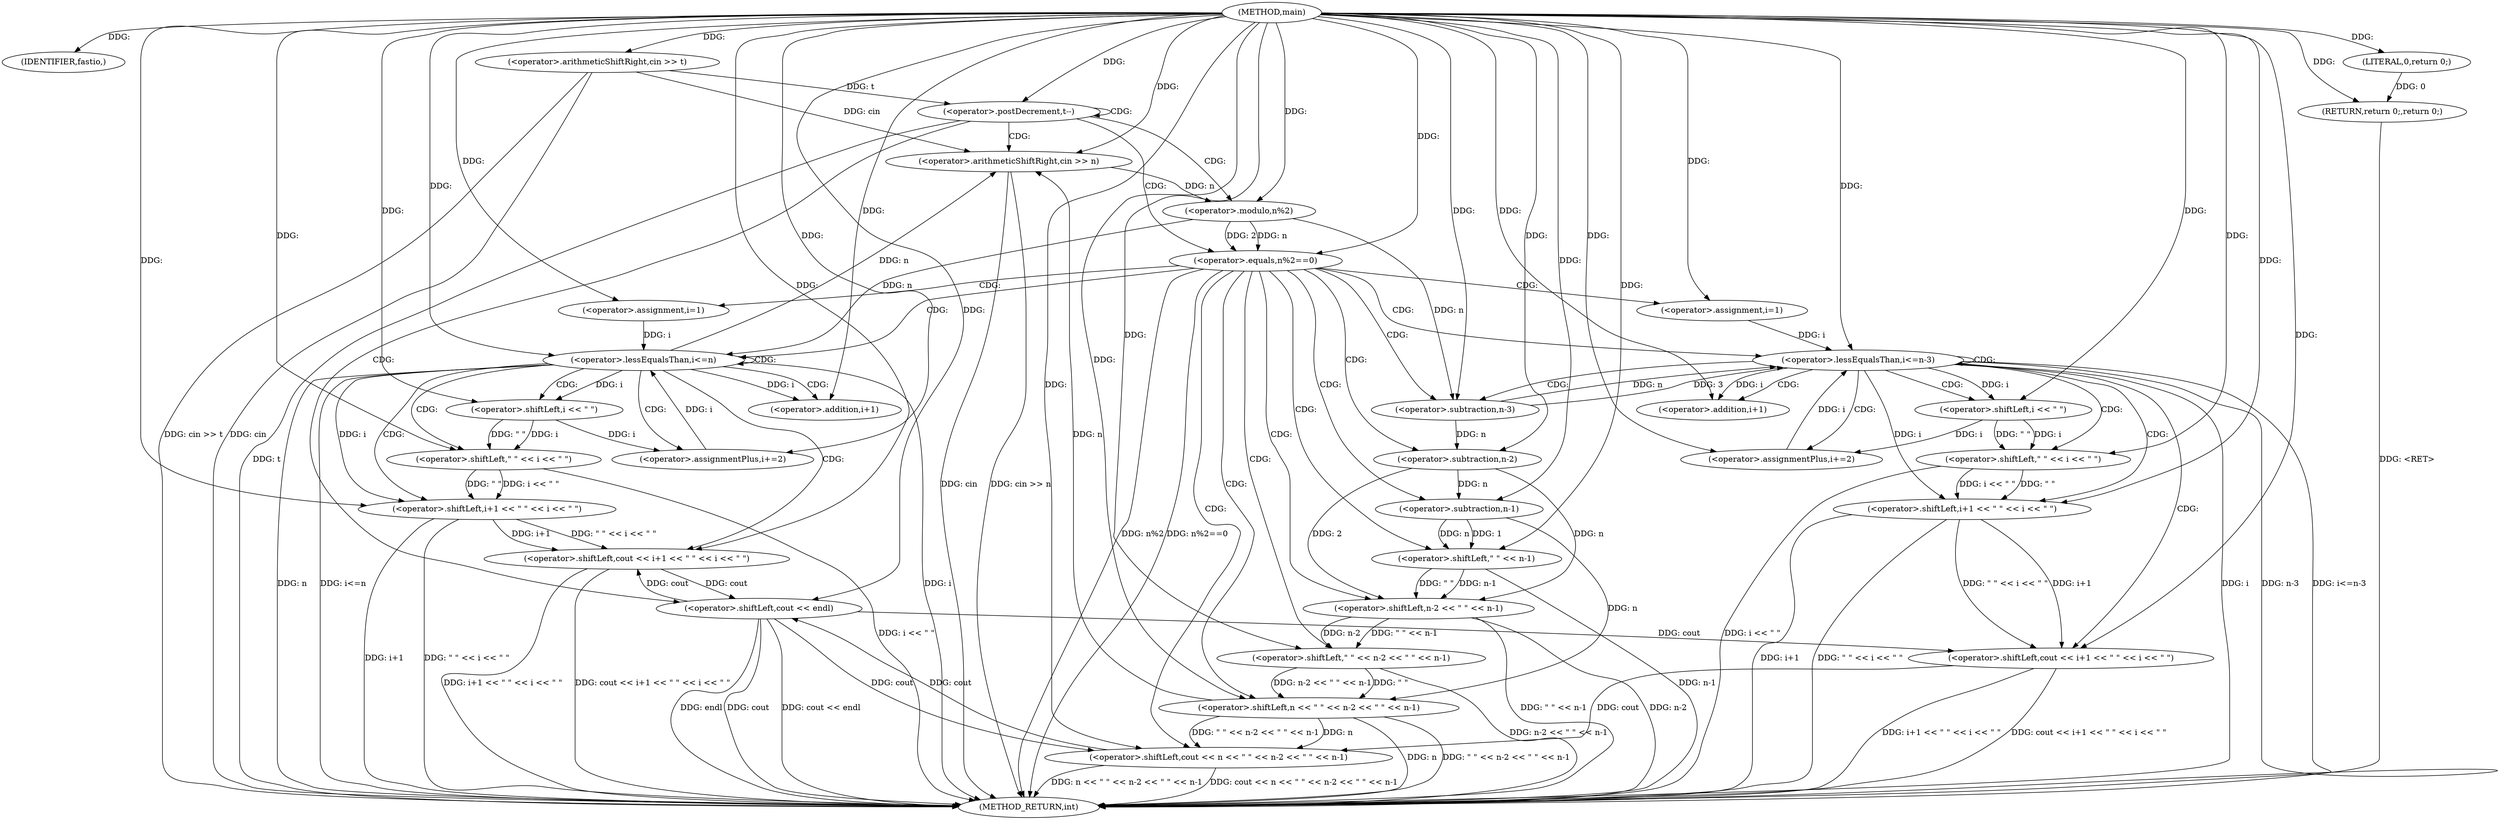 digraph "main" {  
"1000101" [label = "(METHOD,main)" ]
"1000193" [label = "(METHOD_RETURN,int)" ]
"1000103" [label = "(IDENTIFIER,fastio,)" ]
"1000105" [label = "(<operator>.arithmeticShiftRight,cin >> t)" ]
"1000191" [label = "(RETURN,return 0;,return 0;)" ]
"1000109" [label = "(<operator>.postDecrement,t--)" ]
"1000192" [label = "(LITERAL,0,return 0;)" ]
"1000113" [label = "(<operator>.arithmeticShiftRight,cin >> n)" ]
"1000188" [label = "(<operator>.shiftLeft,cout << endl)" ]
"1000117" [label = "(<operator>.equals,n%2==0)" ]
"1000118" [label = "(<operator>.modulo,n%2)" ]
"1000125" [label = "(<operator>.assignment,i=1)" ]
"1000128" [label = "(<operator>.lessEqualsThan,i<=n)" ]
"1000131" [label = "(<operator>.assignmentPlus,i+=2)" ]
"1000173" [label = "(<operator>.shiftLeft,cout << n << \" \" << n-2 << \" \" << n-1)" ]
"1000135" [label = "(<operator>.shiftLeft,cout << i+1 << \" \" << i << \" \")" ]
"1000150" [label = "(<operator>.assignment,i=1)" ]
"1000153" [label = "(<operator>.lessEqualsThan,i<=n-3)" ]
"1000158" [label = "(<operator>.assignmentPlus,i+=2)" ]
"1000162" [label = "(<operator>.shiftLeft,cout << i+1 << \" \" << i << \" \")" ]
"1000175" [label = "(<operator>.shiftLeft,n << \" \" << n-2 << \" \" << n-1)" ]
"1000137" [label = "(<operator>.shiftLeft,i+1 << \" \" << i << \" \")" ]
"1000155" [label = "(<operator>.subtraction,n-3)" ]
"1000177" [label = "(<operator>.shiftLeft,\" \" << n-2 << \" \" << n-1)" ]
"1000138" [label = "(<operator>.addition,i+1)" ]
"1000141" [label = "(<operator>.shiftLeft,\" \" << i << \" \")" ]
"1000164" [label = "(<operator>.shiftLeft,i+1 << \" \" << i << \" \")" ]
"1000179" [label = "(<operator>.shiftLeft,n-2 << \" \" << n-1)" ]
"1000143" [label = "(<operator>.shiftLeft,i << \" \")" ]
"1000165" [label = "(<operator>.addition,i+1)" ]
"1000168" [label = "(<operator>.shiftLeft,\" \" << i << \" \")" ]
"1000180" [label = "(<operator>.subtraction,n-2)" ]
"1000183" [label = "(<operator>.shiftLeft,\" \" << n-1)" ]
"1000170" [label = "(<operator>.shiftLeft,i << \" \")" ]
"1000185" [label = "(<operator>.subtraction,n-1)" ]
  "1000105" -> "1000193"  [ label = "DDG: cin"] 
  "1000105" -> "1000193"  [ label = "DDG: cin >> t"] 
  "1000109" -> "1000193"  [ label = "DDG: t"] 
  "1000113" -> "1000193"  [ label = "DDG: cin"] 
  "1000113" -> "1000193"  [ label = "DDG: cin >> n"] 
  "1000117" -> "1000193"  [ label = "DDG: n%2"] 
  "1000117" -> "1000193"  [ label = "DDG: n%2==0"] 
  "1000153" -> "1000193"  [ label = "DDG: i"] 
  "1000153" -> "1000193"  [ label = "DDG: n-3"] 
  "1000153" -> "1000193"  [ label = "DDG: i<=n-3"] 
  "1000175" -> "1000193"  [ label = "DDG: n"] 
  "1000179" -> "1000193"  [ label = "DDG: n-2"] 
  "1000183" -> "1000193"  [ label = "DDG: n-1"] 
  "1000179" -> "1000193"  [ label = "DDG: \" \" << n-1"] 
  "1000177" -> "1000193"  [ label = "DDG: n-2 << \" \" << n-1"] 
  "1000175" -> "1000193"  [ label = "DDG: \" \" << n-2 << \" \" << n-1"] 
  "1000173" -> "1000193"  [ label = "DDG: n << \" \" << n-2 << \" \" << n-1"] 
  "1000173" -> "1000193"  [ label = "DDG: cout << n << \" \" << n-2 << \" \" << n-1"] 
  "1000164" -> "1000193"  [ label = "DDG: i+1"] 
  "1000168" -> "1000193"  [ label = "DDG: i << \" \""] 
  "1000164" -> "1000193"  [ label = "DDG: \" \" << i << \" \""] 
  "1000162" -> "1000193"  [ label = "DDG: i+1 << \" \" << i << \" \""] 
  "1000162" -> "1000193"  [ label = "DDG: cout << i+1 << \" \" << i << \" \""] 
  "1000128" -> "1000193"  [ label = "DDG: i"] 
  "1000128" -> "1000193"  [ label = "DDG: n"] 
  "1000128" -> "1000193"  [ label = "DDG: i<=n"] 
  "1000188" -> "1000193"  [ label = "DDG: cout"] 
  "1000188" -> "1000193"  [ label = "DDG: cout << endl"] 
  "1000137" -> "1000193"  [ label = "DDG: i+1"] 
  "1000141" -> "1000193"  [ label = "DDG: i << \" \""] 
  "1000137" -> "1000193"  [ label = "DDG: \" \" << i << \" \""] 
  "1000135" -> "1000193"  [ label = "DDG: i+1 << \" \" << i << \" \""] 
  "1000135" -> "1000193"  [ label = "DDG: cout << i+1 << \" \" << i << \" \""] 
  "1000191" -> "1000193"  [ label = "DDG: <RET>"] 
  "1000188" -> "1000193"  [ label = "DDG: endl"] 
  "1000101" -> "1000103"  [ label = "DDG: "] 
  "1000192" -> "1000191"  [ label = "DDG: 0"] 
  "1000101" -> "1000191"  [ label = "DDG: "] 
  "1000101" -> "1000105"  [ label = "DDG: "] 
  "1000101" -> "1000192"  [ label = "DDG: "] 
  "1000105" -> "1000109"  [ label = "DDG: t"] 
  "1000101" -> "1000109"  [ label = "DDG: "] 
  "1000105" -> "1000113"  [ label = "DDG: cin"] 
  "1000101" -> "1000113"  [ label = "DDG: "] 
  "1000175" -> "1000113"  [ label = "DDG: n"] 
  "1000128" -> "1000113"  [ label = "DDG: n"] 
  "1000173" -> "1000188"  [ label = "DDG: cout"] 
  "1000135" -> "1000188"  [ label = "DDG: cout"] 
  "1000101" -> "1000188"  [ label = "DDG: "] 
  "1000118" -> "1000117"  [ label = "DDG: 2"] 
  "1000118" -> "1000117"  [ label = "DDG: n"] 
  "1000101" -> "1000117"  [ label = "DDG: "] 
  "1000113" -> "1000118"  [ label = "DDG: n"] 
  "1000101" -> "1000118"  [ label = "DDG: "] 
  "1000101" -> "1000125"  [ label = "DDG: "] 
  "1000101" -> "1000131"  [ label = "DDG: "] 
  "1000125" -> "1000128"  [ label = "DDG: i"] 
  "1000131" -> "1000128"  [ label = "DDG: i"] 
  "1000101" -> "1000128"  [ label = "DDG: "] 
  "1000118" -> "1000128"  [ label = "DDG: n"] 
  "1000143" -> "1000131"  [ label = "DDG: i"] 
  "1000101" -> "1000150"  [ label = "DDG: "] 
  "1000101" -> "1000158"  [ label = "DDG: "] 
  "1000162" -> "1000173"  [ label = "DDG: cout"] 
  "1000188" -> "1000173"  [ label = "DDG: cout"] 
  "1000101" -> "1000173"  [ label = "DDG: "] 
  "1000175" -> "1000173"  [ label = "DDG: n"] 
  "1000175" -> "1000173"  [ label = "DDG: \" \" << n-2 << \" \" << n-1"] 
  "1000188" -> "1000135"  [ label = "DDG: cout"] 
  "1000101" -> "1000135"  [ label = "DDG: "] 
  "1000137" -> "1000135"  [ label = "DDG: \" \" << i << \" \""] 
  "1000137" -> "1000135"  [ label = "DDG: i+1"] 
  "1000150" -> "1000153"  [ label = "DDG: i"] 
  "1000158" -> "1000153"  [ label = "DDG: i"] 
  "1000101" -> "1000153"  [ label = "DDG: "] 
  "1000155" -> "1000153"  [ label = "DDG: n"] 
  "1000155" -> "1000153"  [ label = "DDG: 3"] 
  "1000170" -> "1000158"  [ label = "DDG: i"] 
  "1000185" -> "1000175"  [ label = "DDG: n"] 
  "1000101" -> "1000175"  [ label = "DDG: "] 
  "1000177" -> "1000175"  [ label = "DDG: n-2 << \" \" << n-1"] 
  "1000177" -> "1000175"  [ label = "DDG: \" \""] 
  "1000128" -> "1000137"  [ label = "DDG: i"] 
  "1000101" -> "1000137"  [ label = "DDG: "] 
  "1000141" -> "1000137"  [ label = "DDG: \" \""] 
  "1000141" -> "1000137"  [ label = "DDG: i << \" \""] 
  "1000118" -> "1000155"  [ label = "DDG: n"] 
  "1000101" -> "1000155"  [ label = "DDG: "] 
  "1000188" -> "1000162"  [ label = "DDG: cout"] 
  "1000101" -> "1000162"  [ label = "DDG: "] 
  "1000164" -> "1000162"  [ label = "DDG: \" \" << i << \" \""] 
  "1000164" -> "1000162"  [ label = "DDG: i+1"] 
  "1000101" -> "1000177"  [ label = "DDG: "] 
  "1000179" -> "1000177"  [ label = "DDG: \" \" << n-1"] 
  "1000179" -> "1000177"  [ label = "DDG: n-2"] 
  "1000128" -> "1000138"  [ label = "DDG: i"] 
  "1000101" -> "1000138"  [ label = "DDG: "] 
  "1000101" -> "1000141"  [ label = "DDG: "] 
  "1000143" -> "1000141"  [ label = "DDG: \" \""] 
  "1000143" -> "1000141"  [ label = "DDG: i"] 
  "1000101" -> "1000164"  [ label = "DDG: "] 
  "1000153" -> "1000164"  [ label = "DDG: i"] 
  "1000168" -> "1000164"  [ label = "DDG: i << \" \""] 
  "1000168" -> "1000164"  [ label = "DDG: \" \""] 
  "1000180" -> "1000179"  [ label = "DDG: 2"] 
  "1000180" -> "1000179"  [ label = "DDG: n"] 
  "1000183" -> "1000179"  [ label = "DDG: \" \""] 
  "1000183" -> "1000179"  [ label = "DDG: n-1"] 
  "1000101" -> "1000143"  [ label = "DDG: "] 
  "1000128" -> "1000143"  [ label = "DDG: i"] 
  "1000153" -> "1000165"  [ label = "DDG: i"] 
  "1000101" -> "1000165"  [ label = "DDG: "] 
  "1000101" -> "1000168"  [ label = "DDG: "] 
  "1000170" -> "1000168"  [ label = "DDG: i"] 
  "1000170" -> "1000168"  [ label = "DDG: \" \""] 
  "1000155" -> "1000180"  [ label = "DDG: n"] 
  "1000101" -> "1000180"  [ label = "DDG: "] 
  "1000101" -> "1000183"  [ label = "DDG: "] 
  "1000185" -> "1000183"  [ label = "DDG: 1"] 
  "1000185" -> "1000183"  [ label = "DDG: n"] 
  "1000101" -> "1000170"  [ label = "DDG: "] 
  "1000153" -> "1000170"  [ label = "DDG: i"] 
  "1000180" -> "1000185"  [ label = "DDG: n"] 
  "1000101" -> "1000185"  [ label = "DDG: "] 
  "1000109" -> "1000117"  [ label = "CDG: "] 
  "1000109" -> "1000109"  [ label = "CDG: "] 
  "1000109" -> "1000118"  [ label = "CDG: "] 
  "1000109" -> "1000188"  [ label = "CDG: "] 
  "1000109" -> "1000113"  [ label = "CDG: "] 
  "1000117" -> "1000125"  [ label = "CDG: "] 
  "1000117" -> "1000153"  [ label = "CDG: "] 
  "1000117" -> "1000128"  [ label = "CDG: "] 
  "1000117" -> "1000150"  [ label = "CDG: "] 
  "1000117" -> "1000180"  [ label = "CDG: "] 
  "1000117" -> "1000183"  [ label = "CDG: "] 
  "1000117" -> "1000173"  [ label = "CDG: "] 
  "1000117" -> "1000175"  [ label = "CDG: "] 
  "1000117" -> "1000155"  [ label = "CDG: "] 
  "1000117" -> "1000179"  [ label = "CDG: "] 
  "1000117" -> "1000177"  [ label = "CDG: "] 
  "1000117" -> "1000185"  [ label = "CDG: "] 
  "1000128" -> "1000128"  [ label = "CDG: "] 
  "1000128" -> "1000141"  [ label = "CDG: "] 
  "1000128" -> "1000135"  [ label = "CDG: "] 
  "1000128" -> "1000131"  [ label = "CDG: "] 
  "1000128" -> "1000143"  [ label = "CDG: "] 
  "1000128" -> "1000137"  [ label = "CDG: "] 
  "1000128" -> "1000138"  [ label = "CDG: "] 
  "1000153" -> "1000153"  [ label = "CDG: "] 
  "1000153" -> "1000164"  [ label = "CDG: "] 
  "1000153" -> "1000165"  [ label = "CDG: "] 
  "1000153" -> "1000168"  [ label = "CDG: "] 
  "1000153" -> "1000158"  [ label = "CDG: "] 
  "1000153" -> "1000155"  [ label = "CDG: "] 
  "1000153" -> "1000170"  [ label = "CDG: "] 
  "1000153" -> "1000162"  [ label = "CDG: "] 
}
